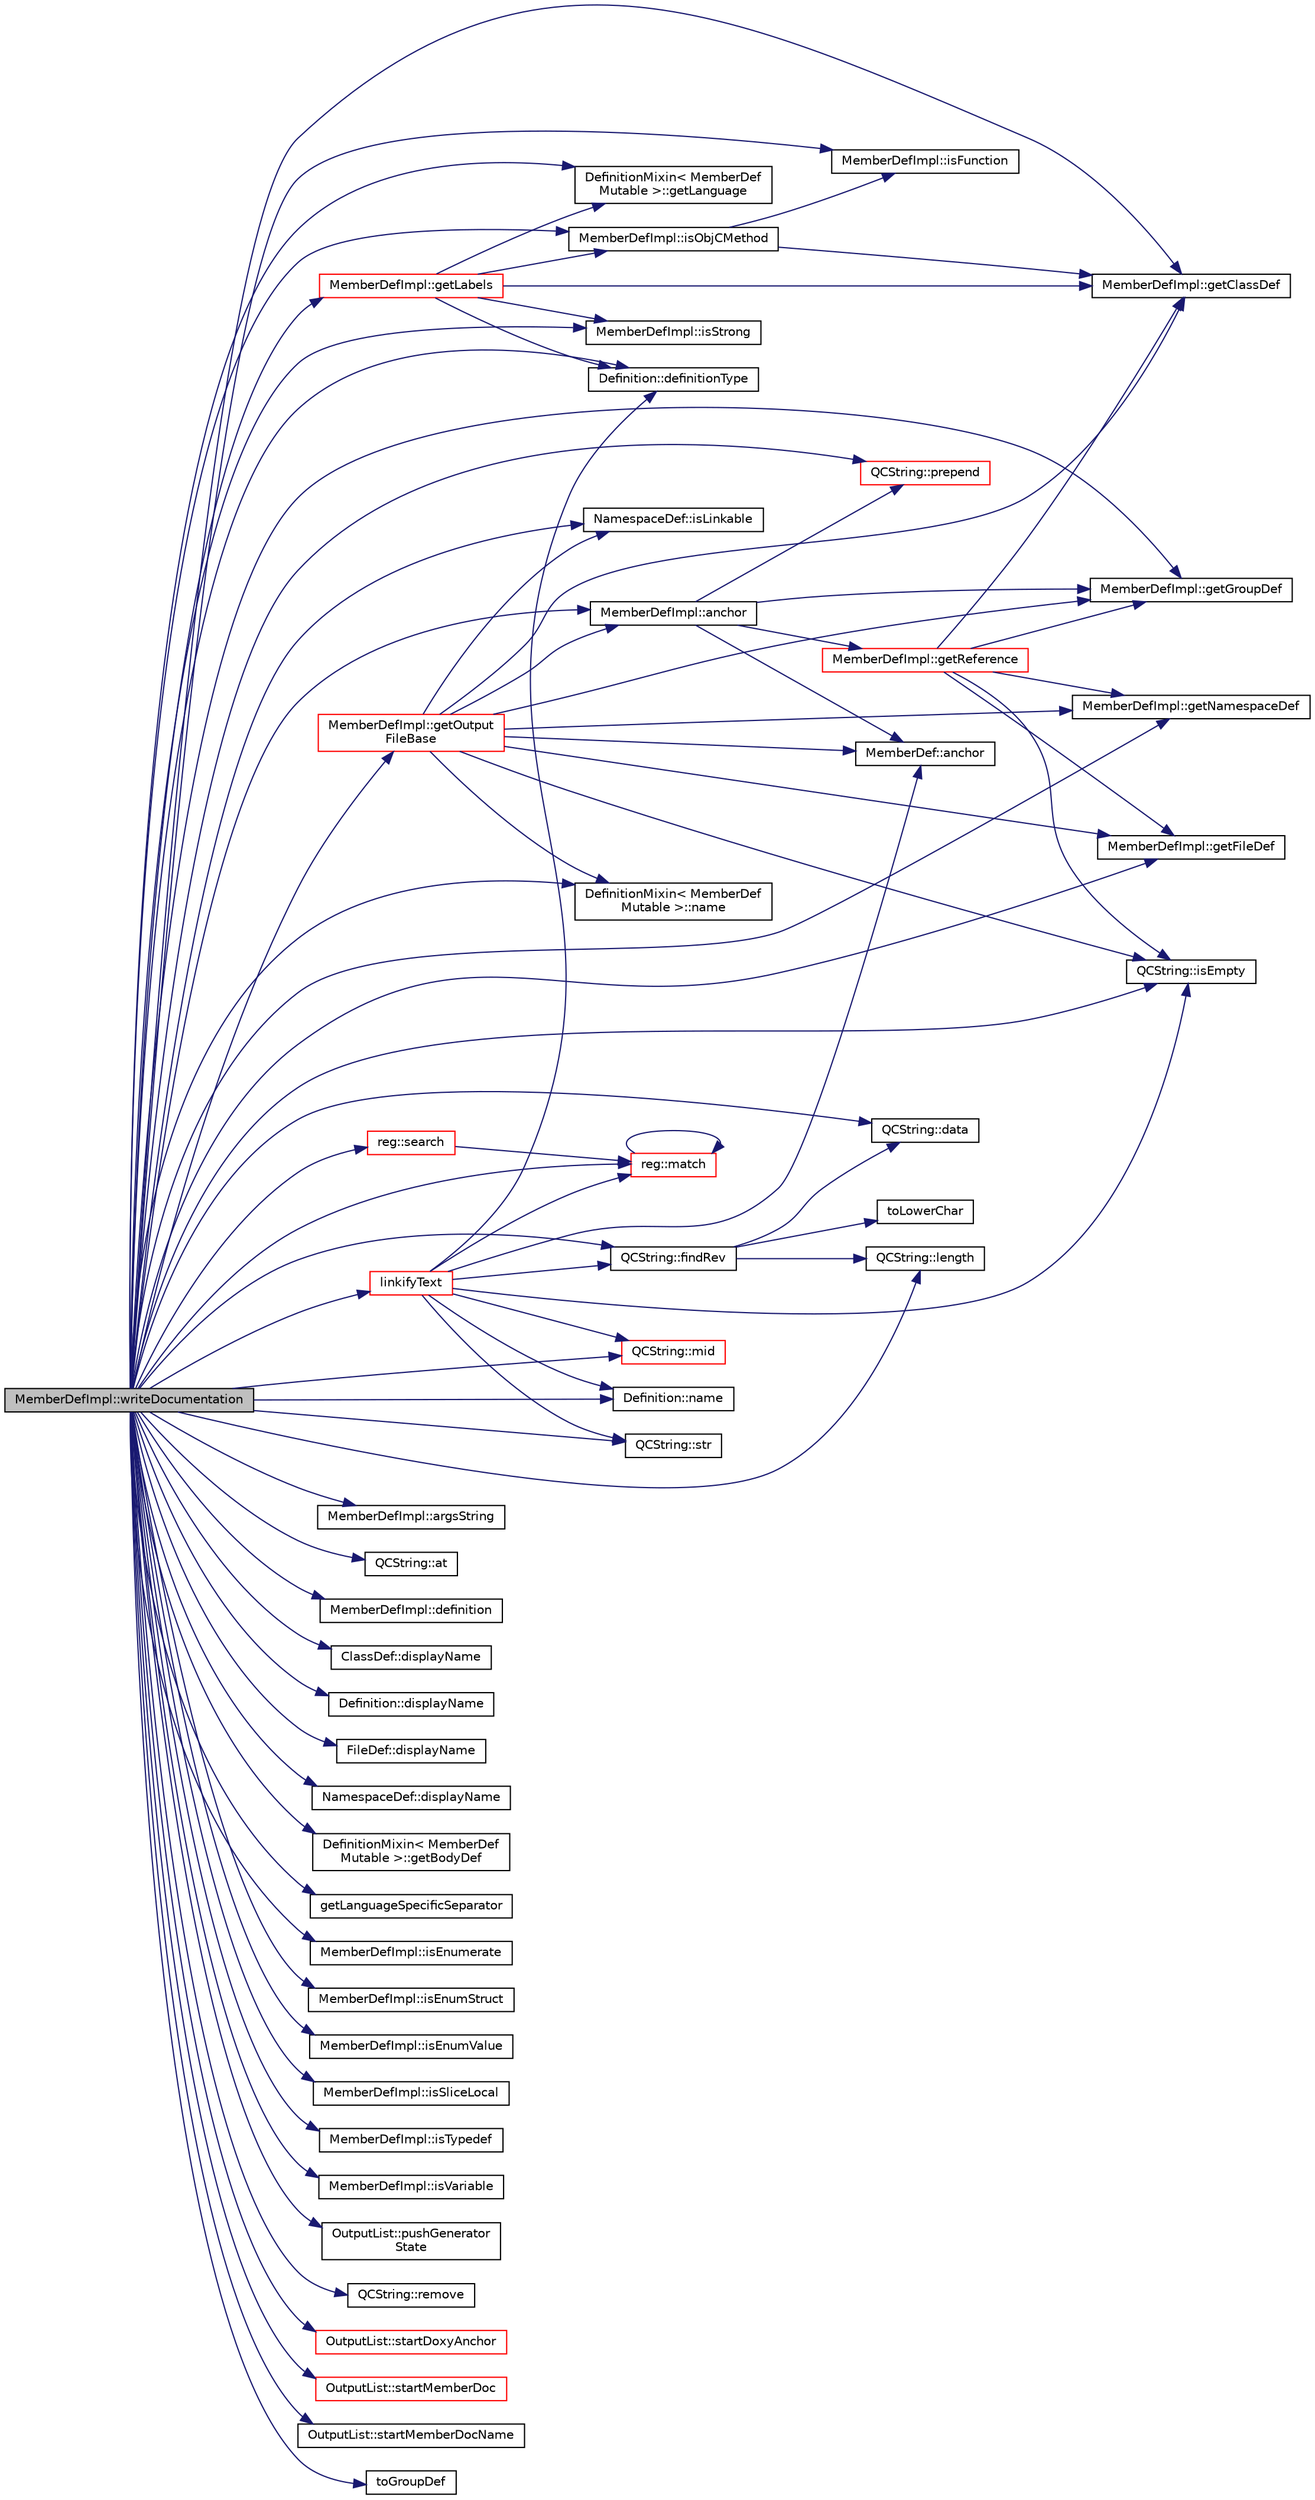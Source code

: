 digraph "MemberDefImpl::writeDocumentation"
{
 // LATEX_PDF_SIZE
  edge [fontname="Helvetica",fontsize="10",labelfontname="Helvetica",labelfontsize="10"];
  node [fontname="Helvetica",fontsize="10",shape=record];
  rankdir="LR";
  Node1 [label="MemberDefImpl::writeDocumentation",height=0.2,width=0.4,color="black", fillcolor="grey75", style="filled", fontcolor="black",tooltip=" "];
  Node1 -> Node2 [color="midnightblue",fontsize="10",style="solid",fontname="Helvetica"];
  Node2 [label="MemberDefImpl::anchor",height=0.2,width=0.4,color="black", fillcolor="white", style="filled",URL="$classMemberDefImpl.html#aeabf5f6b4dc153d00c9853711ec4a2b6",tooltip=" "];
  Node2 -> Node3 [color="midnightblue",fontsize="10",style="solid",fontname="Helvetica"];
  Node3 [label="MemberDef::anchor",height=0.2,width=0.4,color="black", fillcolor="white", style="filled",URL="$classMemberDef.html#a170c6221384447f7e2e9f5a529efef40",tooltip=" "];
  Node2 -> Node4 [color="midnightblue",fontsize="10",style="solid",fontname="Helvetica"];
  Node4 [label="MemberDefImpl::getGroupDef",height=0.2,width=0.4,color="black", fillcolor="white", style="filled",URL="$classMemberDefImpl.html#a908b9d9c232e463e24623ff53f43eb0f",tooltip=" "];
  Node2 -> Node5 [color="midnightblue",fontsize="10",style="solid",fontname="Helvetica"];
  Node5 [label="MemberDefImpl::getReference",height=0.2,width=0.4,color="red", fillcolor="white", style="filled",URL="$classMemberDefImpl.html#a40b8d72217fd11fd4dcaa0fb44acae90",tooltip=" "];
  Node5 -> Node6 [color="midnightblue",fontsize="10",style="solid",fontname="Helvetica"];
  Node6 [label="MemberDefImpl::getClassDef",height=0.2,width=0.4,color="black", fillcolor="white", style="filled",URL="$classMemberDefImpl.html#a1dba2c12d549ab8bc342acc193243619",tooltip=" "];
  Node5 -> Node7 [color="midnightblue",fontsize="10",style="solid",fontname="Helvetica"];
  Node7 [label="MemberDefImpl::getFileDef",height=0.2,width=0.4,color="black", fillcolor="white", style="filled",URL="$classMemberDefImpl.html#aa1dfdc9d21c03eac08a7020d15e3b925",tooltip=" "];
  Node5 -> Node4 [color="midnightblue",fontsize="10",style="solid",fontname="Helvetica"];
  Node5 -> Node8 [color="midnightblue",fontsize="10",style="solid",fontname="Helvetica"];
  Node8 [label="MemberDefImpl::getNamespaceDef",height=0.2,width=0.4,color="black", fillcolor="white", style="filled",URL="$classMemberDefImpl.html#a2fd5cc82b163bff11cdacd030aa76d82",tooltip=" "];
  Node5 -> Node14 [color="midnightblue",fontsize="10",style="solid",fontname="Helvetica"];
  Node14 [label="QCString::isEmpty",height=0.2,width=0.4,color="black", fillcolor="white", style="filled",URL="$classQCString.html#a621c4090d69ad7d05ef8e5234376c3d8",tooltip=" "];
  Node2 -> Node16 [color="midnightblue",fontsize="10",style="solid",fontname="Helvetica"];
  Node16 [label="QCString::prepend",height=0.2,width=0.4,color="red", fillcolor="white", style="filled",URL="$classQCString.html#a0a6a8fe99e596b149ee15138fa8dcf0c",tooltip=" "];
  Node1 -> Node18 [color="midnightblue",fontsize="10",style="solid",fontname="Helvetica"];
  Node18 [label="MemberDefImpl::argsString",height=0.2,width=0.4,color="black", fillcolor="white", style="filled",URL="$classMemberDefImpl.html#a9a3921ea767c965280e7dcf535075aeb",tooltip=" "];
  Node1 -> Node19 [color="midnightblue",fontsize="10",style="solid",fontname="Helvetica"];
  Node19 [label="QCString::at",height=0.2,width=0.4,color="black", fillcolor="white", style="filled",URL="$classQCString.html#a4c8be5d062cc14919b53ff0a3c8f9a4f",tooltip=" "];
  Node1 -> Node20 [color="midnightblue",fontsize="10",style="solid",fontname="Helvetica"];
  Node20 [label="QCString::data",height=0.2,width=0.4,color="black", fillcolor="white", style="filled",URL="$classQCString.html#ac3aa3ac1a1c36d3305eba22a2eb0d098",tooltip=" "];
  Node1 -> Node21 [color="midnightblue",fontsize="10",style="solid",fontname="Helvetica"];
  Node21 [label="MemberDefImpl::definition",height=0.2,width=0.4,color="black", fillcolor="white", style="filled",URL="$classMemberDefImpl.html#a6d516dc083dbb405fc6aa0ce35a4fe7a",tooltip=" "];
  Node1 -> Node22 [color="midnightblue",fontsize="10",style="solid",fontname="Helvetica"];
  Node22 [label="Definition::definitionType",height=0.2,width=0.4,color="black", fillcolor="white", style="filled",URL="$classDefinition.html#a526c39074637d4b17a3f67df56d961ff",tooltip=" "];
  Node1 -> Node23 [color="midnightblue",fontsize="10",style="solid",fontname="Helvetica"];
  Node23 [label="ClassDef::displayName",height=0.2,width=0.4,color="black", fillcolor="white", style="filled",URL="$classClassDef.html#af634536e75a73d841ccd9f5dae55d4c2",tooltip=" "];
  Node1 -> Node24 [color="midnightblue",fontsize="10",style="solid",fontname="Helvetica"];
  Node24 [label="Definition::displayName",height=0.2,width=0.4,color="black", fillcolor="white", style="filled",URL="$classDefinition.html#ac4741f70f06baac174cf71b3e11d06ac",tooltip=" "];
  Node1 -> Node25 [color="midnightblue",fontsize="10",style="solid",fontname="Helvetica"];
  Node25 [label="FileDef::displayName",height=0.2,width=0.4,color="black", fillcolor="white", style="filled",URL="$classFileDef.html#af46f917144faa25e64b1050d74c31b74",tooltip=" "];
  Node1 -> Node26 [color="midnightblue",fontsize="10",style="solid",fontname="Helvetica"];
  Node26 [label="NamespaceDef::displayName",height=0.2,width=0.4,color="black", fillcolor="white", style="filled",URL="$classNamespaceDef.html#a6ac0f0a41addcfb9824036f1d06699a3",tooltip=" "];
  Node1 -> Node27 [color="midnightblue",fontsize="10",style="solid",fontname="Helvetica"];
  Node27 [label="QCString::findRev",height=0.2,width=0.4,color="black", fillcolor="white", style="filled",URL="$classQCString.html#ab47a6435c16d61d04fb448f1080b4e26",tooltip=" "];
  Node27 -> Node20 [color="midnightblue",fontsize="10",style="solid",fontname="Helvetica"];
  Node27 -> Node28 [color="midnightblue",fontsize="10",style="solid",fontname="Helvetica"];
  Node28 [label="QCString::length",height=0.2,width=0.4,color="black", fillcolor="white", style="filled",URL="$classQCString.html#ac52596733e9110b778019946d73fb268",tooltip=" "];
  Node27 -> Node29 [color="midnightblue",fontsize="10",style="solid",fontname="Helvetica"];
  Node29 [label="toLowerChar",height=0.2,width=0.4,color="black", fillcolor="white", style="filled",URL="$qcstring_8cpp.html#a4e545641f98651d4fb8299b407721f9b",tooltip=" "];
  Node1 -> Node30 [color="midnightblue",fontsize="10",style="solid",fontname="Helvetica"];
  Node30 [label="DefinitionMixin\< MemberDef\lMutable \>::getBodyDef",height=0.2,width=0.4,color="black", fillcolor="white", style="filled",URL="$classDefinitionMixin.html#a520d013ca021fd70ae61d44b5960695f",tooltip=" "];
  Node1 -> Node6 [color="midnightblue",fontsize="10",style="solid",fontname="Helvetica"];
  Node1 -> Node7 [color="midnightblue",fontsize="10",style="solid",fontname="Helvetica"];
  Node1 -> Node4 [color="midnightblue",fontsize="10",style="solid",fontname="Helvetica"];
  Node1 -> Node31 [color="midnightblue",fontsize="10",style="solid",fontname="Helvetica"];
  Node31 [label="MemberDefImpl::getLabels",height=0.2,width=0.4,color="red", fillcolor="white", style="filled",URL="$classMemberDefImpl.html#a48ba98377d0ed470657e858a6d84337a",tooltip=" "];
  Node31 -> Node22 [color="midnightblue",fontsize="10",style="solid",fontname="Helvetica"];
  Node31 -> Node6 [color="midnightblue",fontsize="10",style="solid",fontname="Helvetica"];
  Node31 -> Node32 [color="midnightblue",fontsize="10",style="solid",fontname="Helvetica"];
  Node32 [label="DefinitionMixin\< MemberDef\lMutable \>::getLanguage",height=0.2,width=0.4,color="black", fillcolor="white", style="filled",URL="$classDefinitionMixin.html#a2ec39daf3ce8b2fcbeb38da43e840397",tooltip=" "];
  Node31 -> Node59 [color="midnightblue",fontsize="10",style="solid",fontname="Helvetica"];
  Node59 [label="MemberDefImpl::isObjCMethod",height=0.2,width=0.4,color="black", fillcolor="white", style="filled",URL="$classMemberDefImpl.html#a9e5dd8922eb92569bd93db719a50598a",tooltip=" "];
  Node59 -> Node6 [color="midnightblue",fontsize="10",style="solid",fontname="Helvetica"];
  Node59 -> Node60 [color="midnightblue",fontsize="10",style="solid",fontname="Helvetica"];
  Node60 [label="MemberDefImpl::isFunction",height=0.2,width=0.4,color="black", fillcolor="white", style="filled",URL="$classMemberDefImpl.html#a9ed9e89f52f39d80215747a938d077c3",tooltip=" "];
  Node31 -> Node82 [color="midnightblue",fontsize="10",style="solid",fontname="Helvetica"];
  Node82 [label="MemberDefImpl::isStrong",height=0.2,width=0.4,color="black", fillcolor="white", style="filled",URL="$classMemberDefImpl.html#aaa559d38c25bb17d497402b5a2d081e0",tooltip=" "];
  Node1 -> Node32 [color="midnightblue",fontsize="10",style="solid",fontname="Helvetica"];
  Node1 -> Node99 [color="midnightblue",fontsize="10",style="solid",fontname="Helvetica"];
  Node99 [label="getLanguageSpecificSeparator",height=0.2,width=0.4,color="black", fillcolor="white", style="filled",URL="$util_8cpp.html#aab590e3dd52a9375bb3afe31dc6f8609",tooltip=" "];
  Node1 -> Node8 [color="midnightblue",fontsize="10",style="solid",fontname="Helvetica"];
  Node1 -> Node100 [color="midnightblue",fontsize="10",style="solid",fontname="Helvetica"];
  Node100 [label="MemberDefImpl::getOutput\lFileBase",height=0.2,width=0.4,color="red", fillcolor="white", style="filled",URL="$classMemberDefImpl.html#a7b86e9da0a84d58850c06d6b9a9eb175",tooltip=" "];
  Node100 -> Node2 [color="midnightblue",fontsize="10",style="solid",fontname="Helvetica"];
  Node100 -> Node3 [color="midnightblue",fontsize="10",style="solid",fontname="Helvetica"];
  Node100 -> Node6 [color="midnightblue",fontsize="10",style="solid",fontname="Helvetica"];
  Node100 -> Node7 [color="midnightblue",fontsize="10",style="solid",fontname="Helvetica"];
  Node100 -> Node4 [color="midnightblue",fontsize="10",style="solid",fontname="Helvetica"];
  Node100 -> Node8 [color="midnightblue",fontsize="10",style="solid",fontname="Helvetica"];
  Node100 -> Node14 [color="midnightblue",fontsize="10",style="solid",fontname="Helvetica"];
  Node100 -> Node136 [color="midnightblue",fontsize="10",style="solid",fontname="Helvetica"];
  Node136 [label="NamespaceDef::isLinkable",height=0.2,width=0.4,color="black", fillcolor="white", style="filled",URL="$classNamespaceDef.html#a83f9eadff359cd7e2693ba8c2d9f4519",tooltip=" "];
  Node100 -> Node93 [color="midnightblue",fontsize="10",style="solid",fontname="Helvetica"];
  Node93 [label="DefinitionMixin\< MemberDef\lMutable \>::name",height=0.2,width=0.4,color="black", fillcolor="white", style="filled",URL="$classDefinitionMixin.html#a03a95195d1616701c67a11d38b2b22bf",tooltip=" "];
  Node1 -> Node14 [color="midnightblue",fontsize="10",style="solid",fontname="Helvetica"];
  Node1 -> Node132 [color="midnightblue",fontsize="10",style="solid",fontname="Helvetica"];
  Node132 [label="MemberDefImpl::isEnumerate",height=0.2,width=0.4,color="black", fillcolor="white", style="filled",URL="$classMemberDefImpl.html#a2a4003399a280bd29746c55f0fc2022b",tooltip=" "];
  Node1 -> Node138 [color="midnightblue",fontsize="10",style="solid",fontname="Helvetica"];
  Node138 [label="MemberDefImpl::isEnumStruct",height=0.2,width=0.4,color="black", fillcolor="white", style="filled",URL="$classMemberDefImpl.html#a27ba3b28954f61050c81cc18bbc3abdf",tooltip=" "];
  Node1 -> Node139 [color="midnightblue",fontsize="10",style="solid",fontname="Helvetica"];
  Node139 [label="MemberDefImpl::isEnumValue",height=0.2,width=0.4,color="black", fillcolor="white", style="filled",URL="$classMemberDefImpl.html#ab9ded3e2447cc65b8a315cc31d75a2a1",tooltip=" "];
  Node1 -> Node60 [color="midnightblue",fontsize="10",style="solid",fontname="Helvetica"];
  Node1 -> Node136 [color="midnightblue",fontsize="10",style="solid",fontname="Helvetica"];
  Node1 -> Node59 [color="midnightblue",fontsize="10",style="solid",fontname="Helvetica"];
  Node1 -> Node140 [color="midnightblue",fontsize="10",style="solid",fontname="Helvetica"];
  Node140 [label="MemberDefImpl::isSliceLocal",height=0.2,width=0.4,color="black", fillcolor="white", style="filled",URL="$classMemberDefImpl.html#a0507e56e5ca9c4e5d60ddde318aa8075",tooltip=" "];
  Node1 -> Node82 [color="midnightblue",fontsize="10",style="solid",fontname="Helvetica"];
  Node1 -> Node141 [color="midnightblue",fontsize="10",style="solid",fontname="Helvetica"];
  Node141 [label="MemberDefImpl::isTypedef",height=0.2,width=0.4,color="black", fillcolor="white", style="filled",URL="$classMemberDefImpl.html#a626e0cb02cf92c5017c418c9be04ff4f",tooltip=" "];
  Node1 -> Node142 [color="midnightblue",fontsize="10",style="solid",fontname="Helvetica"];
  Node142 [label="MemberDefImpl::isVariable",height=0.2,width=0.4,color="black", fillcolor="white", style="filled",URL="$classMemberDefImpl.html#a1139d1e64738002d9c68f12e353a2acf",tooltip=" "];
  Node1 -> Node28 [color="midnightblue",fontsize="10",style="solid",fontname="Helvetica"];
  Node1 -> Node143 [color="midnightblue",fontsize="10",style="solid",fontname="Helvetica"];
  Node143 [label="linkifyText",height=0.2,width=0.4,color="red", fillcolor="white", style="filled",URL="$util_8cpp.html#ae61ca16879462ab6bd55475fa265b251",tooltip=" "];
  Node143 -> Node3 [color="midnightblue",fontsize="10",style="solid",fontname="Helvetica"];
  Node143 -> Node22 [color="midnightblue",fontsize="10",style="solid",fontname="Helvetica"];
  Node143 -> Node27 [color="midnightblue",fontsize="10",style="solid",fontname="Helvetica"];
  Node143 -> Node14 [color="midnightblue",fontsize="10",style="solid",fontname="Helvetica"];
  Node143 -> Node173 [color="midnightblue",fontsize="10",style="solid",fontname="Helvetica"];
  Node173 [label="reg::match",height=0.2,width=0.4,color="red", fillcolor="white", style="filled",URL="$namespacereg.html#a1a29dcc7e2ccf462503adc5d496881ae",tooltip=" "];
  Node173 -> Node173 [color="midnightblue",fontsize="10",style="solid",fontname="Helvetica"];
  Node143 -> Node183 [color="midnightblue",fontsize="10",style="solid",fontname="Helvetica"];
  Node183 [label="QCString::mid",height=0.2,width=0.4,color="red", fillcolor="white", style="filled",URL="$classQCString.html#a27136caf9c0bc4daca574cda6f113551",tooltip=" "];
  Node143 -> Node187 [color="midnightblue",fontsize="10",style="solid",fontname="Helvetica"];
  Node187 [label="Definition::name",height=0.2,width=0.4,color="black", fillcolor="white", style="filled",URL="$classDefinition.html#a9374fedd7f64fea7e0e164302d1a9e61",tooltip=" "];
  Node143 -> Node210 [color="midnightblue",fontsize="10",style="solid",fontname="Helvetica"];
  Node210 [label="QCString::str",height=0.2,width=0.4,color="black", fillcolor="white", style="filled",URL="$classQCString.html#a9824b07232eea418ab3b3e7dc3178eec",tooltip=" "];
  Node1 -> Node173 [color="midnightblue",fontsize="10",style="solid",fontname="Helvetica"];
  Node1 -> Node183 [color="midnightblue",fontsize="10",style="solid",fontname="Helvetica"];
  Node1 -> Node93 [color="midnightblue",fontsize="10",style="solid",fontname="Helvetica"];
  Node1 -> Node187 [color="midnightblue",fontsize="10",style="solid",fontname="Helvetica"];
  Node1 -> Node16 [color="midnightblue",fontsize="10",style="solid",fontname="Helvetica"];
  Node1 -> Node214 [color="midnightblue",fontsize="10",style="solid",fontname="Helvetica"];
  Node214 [label="OutputList::pushGenerator\lState",height=0.2,width=0.4,color="black", fillcolor="white", style="filled",URL="$classOutputList.html#a885957a64f7d87aefb663c4ec903188f",tooltip=" "];
  Node1 -> Node215 [color="midnightblue",fontsize="10",style="solid",fontname="Helvetica"];
  Node215 [label="QCString::remove",height=0.2,width=0.4,color="black", fillcolor="white", style="filled",URL="$classQCString.html#a66f15f4dde9edaf0aac741fa7d57bae8",tooltip=" "];
  Node1 -> Node216 [color="midnightblue",fontsize="10",style="solid",fontname="Helvetica"];
  Node216 [label="reg::search",height=0.2,width=0.4,color="red", fillcolor="white", style="filled",URL="$namespacereg.html#a66de3a25d4b9ff13d33f4d3e416fb948",tooltip=" "];
  Node216 -> Node173 [color="midnightblue",fontsize="10",style="solid",fontname="Helvetica"];
  Node1 -> Node217 [color="midnightblue",fontsize="10",style="solid",fontname="Helvetica"];
  Node217 [label="OutputList::startDoxyAnchor",height=0.2,width=0.4,color="red", fillcolor="white", style="filled",URL="$classOutputList.html#aae4920963ec75457cd7e3662aedded3a",tooltip=" "];
  Node1 -> Node219 [color="midnightblue",fontsize="10",style="solid",fontname="Helvetica"];
  Node219 [label="OutputList::startMemberDoc",height=0.2,width=0.4,color="red", fillcolor="white", style="filled",URL="$classOutputList.html#a0a9ce398bc0c3a3ef316e0c97cc33ce5",tooltip=" "];
  Node1 -> Node221 [color="midnightblue",fontsize="10",style="solid",fontname="Helvetica"];
  Node221 [label="OutputList::startMemberDocName",height=0.2,width=0.4,color="black", fillcolor="white", style="filled",URL="$classOutputList.html#a0b9d56f0ab609c25ba0b449e4d977f80",tooltip=" "];
  Node1 -> Node210 [color="midnightblue",fontsize="10",style="solid",fontname="Helvetica"];
  Node1 -> Node222 [color="midnightblue",fontsize="10",style="solid",fontname="Helvetica"];
  Node222 [label="toGroupDef",height=0.2,width=0.4,color="black", fillcolor="white", style="filled",URL="$groupdef_8cpp.html#a81b6ac5e79beed572376b9aebfa96da5",tooltip=" "];
}
